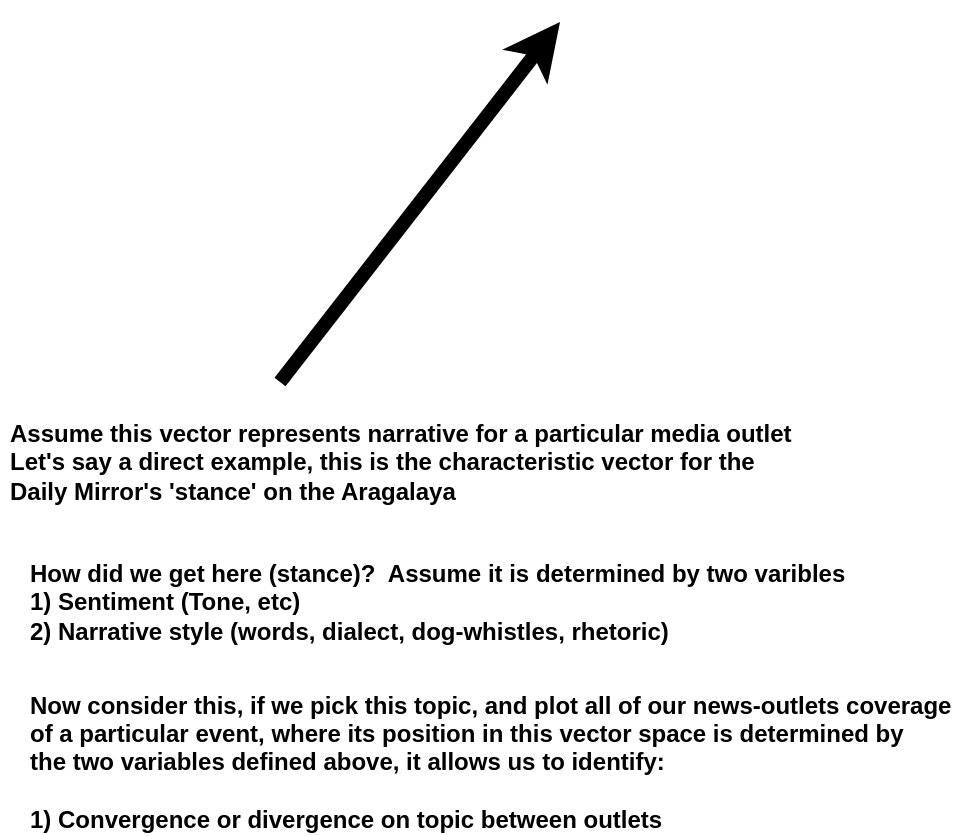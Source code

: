 <mxfile version="24.2.5" type="github">
  <diagram name="Page-1" id="4rOUkTfyeXpjpHmK10y0">
    <mxGraphModel dx="774" dy="1844" grid="1" gridSize="10" guides="1" tooltips="1" connect="1" arrows="1" fold="1" page="1" pageScale="1" pageWidth="827" pageHeight="1169" math="0" shadow="0">
      <root>
        <mxCell id="0" />
        <mxCell id="1" parent="0" />
        <mxCell id="rIhaAf_YXnxoSZRtvxPU-1" value="" style="endArrow=classic;html=1;rounded=0;strokeWidth=7;" edge="1" parent="1">
          <mxGeometry width="50" height="50" relative="1" as="geometry">
            <mxPoint x="140" y="180" as="sourcePoint" />
            <mxPoint x="280" as="targetPoint" />
            <Array as="points" />
          </mxGeometry>
        </mxCell>
        <mxCell id="rIhaAf_YXnxoSZRtvxPU-2" value="Assume this vector represents narrative for a particular media outlet&lt;div&gt;Let&#39;s say a direct example, this is the characteristic vector for the&amp;nbsp;&lt;/div&gt;&lt;div&gt;Daily Mirror&#39;s &#39;stance&#39; on the Aragalaya&lt;/div&gt;" style="text;align=left;fontStyle=1;verticalAlign=middle;spacingLeft=3;spacingRight=3;strokeColor=none;rotatable=0;points=[[0,0.5],[1,0.5]];portConstraint=eastwest;html=1;" vertex="1" parent="1">
          <mxGeometry y="190" width="440" height="60" as="geometry" />
        </mxCell>
        <mxCell id="rIhaAf_YXnxoSZRtvxPU-5" value="How did we get here (stance)?&amp;nbsp; Assume it is determined by two varibles&lt;br&gt;1) Sentiment (Tone, etc)&lt;div&gt;2) Narrative style (words, dialect, dog-whistles, rhetoric)&lt;/div&gt;" style="text;align=left;fontStyle=1;verticalAlign=middle;spacingLeft=3;spacingRight=3;strokeColor=none;rotatable=0;points=[[0,0.5],[1,0.5]];portConstraint=eastwest;html=1;" vertex="1" parent="1">
          <mxGeometry x="10" y="260" width="440" height="60" as="geometry" />
        </mxCell>
        <mxCell id="rIhaAf_YXnxoSZRtvxPU-6" value="Now consider this, if we pick this topic, and plot all of our news-outlets coverage&amp;nbsp;&lt;div&gt;of a particular event, where its position in this vector space is determined by&amp;nbsp;&lt;/div&gt;&lt;div&gt;the two variables defined above, it allows us to identify:&lt;/div&gt;&lt;div&gt;&lt;br&gt;&lt;/div&gt;&lt;div&gt;1) Convergence or divergence on topic between outlets&lt;/div&gt;" style="text;align=left;fontStyle=1;verticalAlign=middle;spacingLeft=3;spacingRight=3;strokeColor=none;rotatable=0;points=[[0,0.5],[1,0.5]];portConstraint=eastwest;html=1;" vertex="1" parent="1">
          <mxGeometry x="10" y="340" width="440" height="60" as="geometry" />
        </mxCell>
      </root>
    </mxGraphModel>
  </diagram>
</mxfile>

